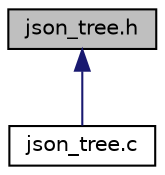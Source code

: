 digraph "json_tree.h"
{
  edge [fontname="Helvetica",fontsize="10",labelfontname="Helvetica",labelfontsize="10"];
  node [fontname="Helvetica",fontsize="10",shape=record];
  Node1 [label="json_tree.h",height=0.2,width=0.4,color="black", fillcolor="grey75", style="filled", fontcolor="black"];
  Node1 -> Node2 [dir="back",color="midnightblue",fontsize="10",style="solid",fontname="Helvetica"];
  Node2 [label="json_tree.c",height=0.2,width=0.4,color="black", fillcolor="white", style="filled",URL="$json__tree_8c.html",tooltip="implemente la mise en memoire d&#39;un arbre json "];
}
